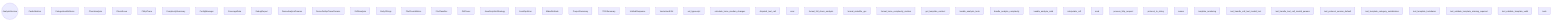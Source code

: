graph TD
    src_unified_protocol_service_AnalysisService((AnalysisService))
    src_services_cache_content_cache_CacheMetrics[CacheMetrics]
    src_services_deep_context_CategorizedAstItems[CategorizedAstItems]
    src_unified_protocol_service_ChurnAnalysis[ChurnAnalysis]
    src_services_ranking_ChurnScore[ChurnScore]
    src_demo_adapters_cli_CliApiTrace[CliApiTrace]
    src_services_complexity_ComplexitySummary[ComplexitySummary]
    src_demo_config_ConfigManager[ConfigManager]
    src_services_dead_code_analyzer_CoverageData[CoverageData]
    src_services_file_classifier_DebugReport[DebugReport]
    src_demo_adapters_mcp_DemoAnalyzeParams[DemoAnalyzeParams]
    src_demo_adapters_mcp_DemoGetApiTraceParams[DemoGetApiTraceParams]
    src_services_deep_context_DriftAnalysis[DriftAnalysis]
    src_cli_mod_EarlyCliArgs[EarlyCliArgs]
    src_services_deep_context_FileChurnMetrics[FileChurnMetrics]
    src_services_file_classifier_FileClassifier[FileClassifier]
    src_services_git_clone_GitCloner[GitCloner]
    src_services_ast_strategies_JavaScriptAstStrategy[JavaScriptAstStrategy]
    src_unified_protocol_adapters_mcp_JsonRpcError[JsonRpcError]
    src_services_makefile_linter_ast_MakefileNode[MakefileNode]
    src_services_context_ProjectSummary[ProjectSummary]
    src_models_tdg_TDGSummary[TDGSummary]
    src_unified_protocol_mod_UnifiedResponse[UnifiedResponse]
    src_services_duplicate_detector_VectorizedLSH[VectorizedLSH]
    src_services_mod_ast_typescript[ast_typescript]
    src_cli_mod_calculate_terse_median_changes[calculate_terse_median_changes]
    src_handlers_tools_dispatch_tool_call[dispatch_tool_call]
    src_models_error[error]
    src_cli_mod_format_full_churn_analysis[format_full_churn_analysis]
    src_cli_mod_format_makefile_gcc[format_makefile_gcc]
    src_cli_mod_format_terse_complexity_metrics[format_terse_complexity_metrics]
    src_services_template_service_get_template_content[get_template_content]
    src_handlers_tools_handle_analysis_tools[handle_analysis_tools]
    src_cli_mod_handle_analyze_complexity[handle_analyze_complexity]
    src_cli_mod_handle_analyze_satd[handle_analyze_satd]
    src_services_defect_probability_interpolate_cdf[interpolate_cdf]
    src_models_mod[mod]
    src_unified_protocol_adapters_http_process_http_request[process_http_request]
    src_demo_mod_protocol_to_string[protocol_to_string]
    src_demo_mod_runner[runner]
    src_tests_template_rendering[template_rendering]
    src_tests_mcp_protocol_test_handle_call_tool_invalid_tool[test_handle_call_tool_invalid_tool]
    src_tests_tools_test_handle_tool_call_invalid_params[test_handle_tool_call_invalid_params]
    src_tests_mcp_protocol_test_protocol_version_default[test_protocol_version_default]
    src_tests_models_test_template_category_serialization[test_template_category_serialization]
    src_tests_template_resources_test_template_toolchains[test_template_toolchains]
    src_tests_tools_test_validate_template_missing_required[test_validate_template_missing_required]
    src_tests_tools_test_validate_template_valid[test_validate_template_valid]
    src_services_file_discovery_tests[tests]


%% Graph Statistics:
%% Nodes: 1498
%% Edges: 36